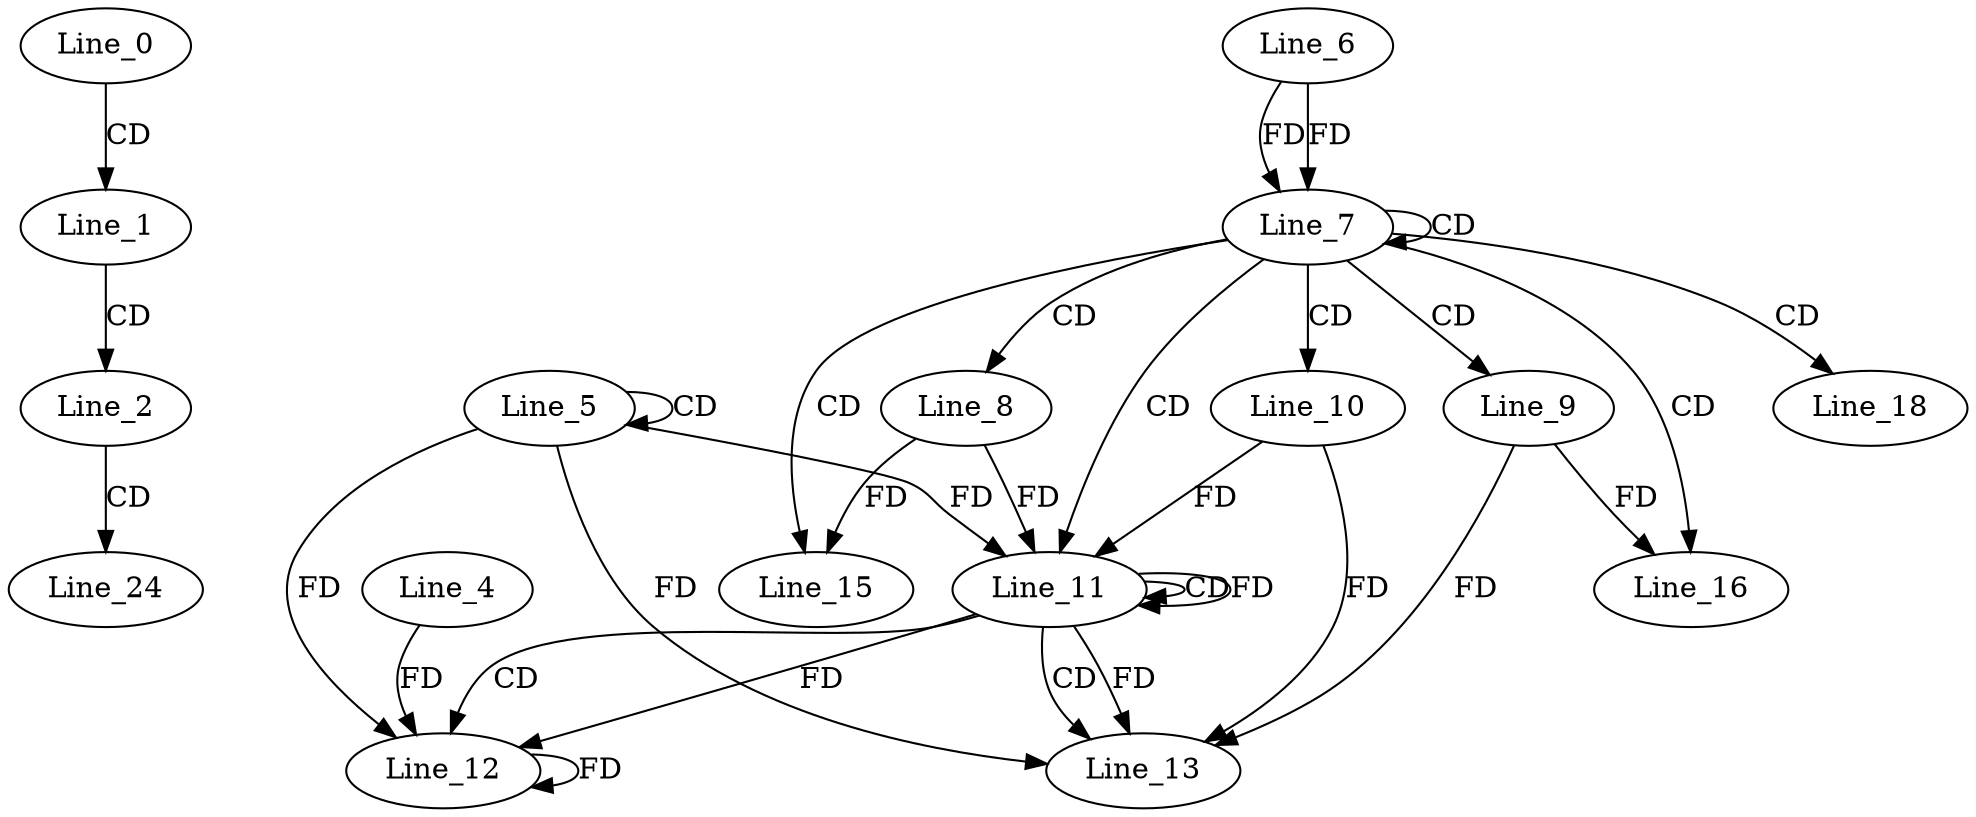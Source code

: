 digraph G {
  Line_0;
  Line_1;
  Line_2;
  Line_5;
  Line_5;
  Line_6;
  Line_7;
  Line_7;
  Line_8;
  Line_9;
  Line_10;
  Line_11;
  Line_11;
  Line_11;
  Line_12;
  Line_4;
  Line_13;
  Line_15;
  Line_16;
  Line_18;
  Line_24;
  Line_0 -> Line_1 [ label="CD" ];
  Line_1 -> Line_2 [ label="CD" ];
  Line_5 -> Line_5 [ label="CD" ];
  Line_6 -> Line_7 [ label="FD" ];
  Line_7 -> Line_7 [ label="CD" ];
  Line_6 -> Line_7 [ label="FD" ];
  Line_7 -> Line_8 [ label="CD" ];
  Line_7 -> Line_9 [ label="CD" ];
  Line_7 -> Line_10 [ label="CD" ];
  Line_7 -> Line_11 [ label="CD" ];
  Line_11 -> Line_11 [ label="CD" ];
  Line_11 -> Line_11 [ label="FD" ];
  Line_5 -> Line_11 [ label="FD" ];
  Line_8 -> Line_11 [ label="FD" ];
  Line_10 -> Line_11 [ label="FD" ];
  Line_11 -> Line_12 [ label="CD" ];
  Line_12 -> Line_12 [ label="FD" ];
  Line_4 -> Line_12 [ label="FD" ];
  Line_11 -> Line_12 [ label="FD" ];
  Line_5 -> Line_12 [ label="FD" ];
  Line_11 -> Line_13 [ label="CD" ];
  Line_9 -> Line_13 [ label="FD" ];
  Line_10 -> Line_13 [ label="FD" ];
  Line_11 -> Line_13 [ label="FD" ];
  Line_5 -> Line_13 [ label="FD" ];
  Line_7 -> Line_15 [ label="CD" ];
  Line_8 -> Line_15 [ label="FD" ];
  Line_7 -> Line_16 [ label="CD" ];
  Line_9 -> Line_16 [ label="FD" ];
  Line_7 -> Line_18 [ label="CD" ];
  Line_2 -> Line_24 [ label="CD" ];
}
